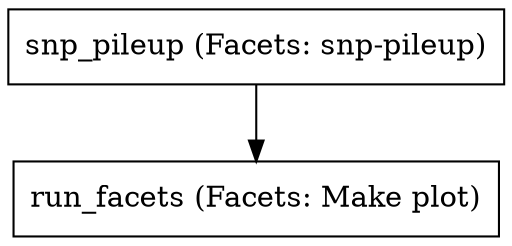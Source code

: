 // Facets workflow
digraph FacetsWorkflow {
	node [shape=record]
	snp_pileup [label="snp_pileup (Facets: snp-pileup)"]
	run_facets [label="run_facets (Facets: Make plot)"]
	snp_pileup -> run_facets
}

